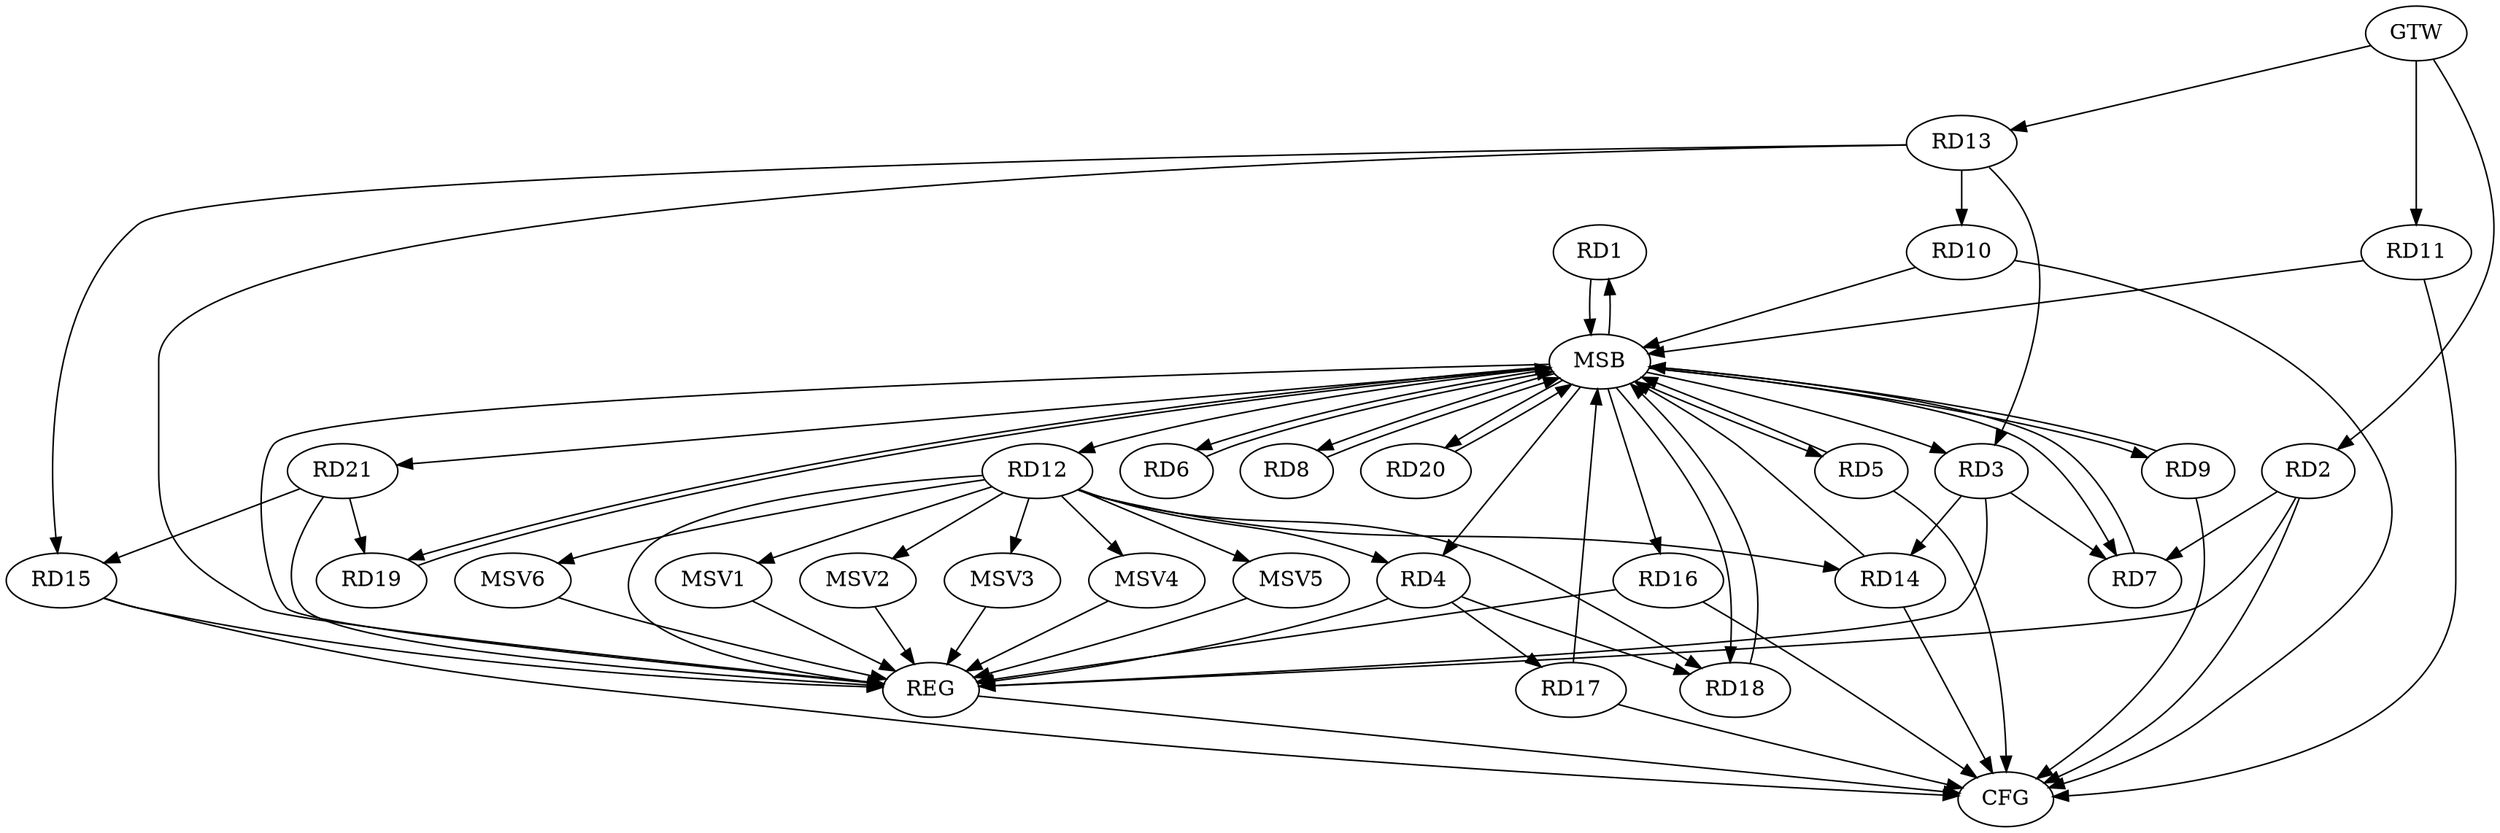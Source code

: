 strict digraph G {
  RD1 [ label="RD1" ];
  RD2 [ label="RD2" ];
  RD3 [ label="RD3" ];
  RD4 [ label="RD4" ];
  RD5 [ label="RD5" ];
  RD6 [ label="RD6" ];
  RD7 [ label="RD7" ];
  RD8 [ label="RD8" ];
  RD9 [ label="RD9" ];
  RD10 [ label="RD10" ];
  RD11 [ label="RD11" ];
  RD12 [ label="RD12" ];
  RD13 [ label="RD13" ];
  RD14 [ label="RD14" ];
  RD15 [ label="RD15" ];
  RD16 [ label="RD16" ];
  RD17 [ label="RD17" ];
  RD18 [ label="RD18" ];
  RD19 [ label="RD19" ];
  RD20 [ label="RD20" ];
  RD21 [ label="RD21" ];
  GTW [ label="GTW" ];
  REG [ label="REG" ];
  MSB [ label="MSB" ];
  CFG [ label="CFG" ];
  MSV1 [ label="MSV1" ];
  MSV2 [ label="MSV2" ];
  MSV3 [ label="MSV3" ];
  MSV4 [ label="MSV4" ];
  MSV5 [ label="MSV5" ];
  MSV6 [ label="MSV6" ];
  RD2 -> RD7;
  RD3 -> RD7;
  RD13 -> RD3;
  RD3 -> RD14;
  RD12 -> RD4;
  RD4 -> RD17;
  RD4 -> RD18;
  RD13 -> RD10;
  RD12 -> RD14;
  RD12 -> RD18;
  RD13 -> RD15;
  RD21 -> RD15;
  RD21 -> RD19;
  GTW -> RD2;
  GTW -> RD11;
  GTW -> RD13;
  RD2 -> REG;
  RD3 -> REG;
  RD4 -> REG;
  RD12 -> REG;
  RD13 -> REG;
  RD15 -> REG;
  RD16 -> REG;
  RD21 -> REG;
  RD1 -> MSB;
  MSB -> RD5;
  MSB -> RD21;
  MSB -> REG;
  RD5 -> MSB;
  MSB -> RD6;
  MSB -> RD8;
  MSB -> RD20;
  RD6 -> MSB;
  MSB -> RD1;
  RD7 -> MSB;
  RD8 -> MSB;
  RD9 -> MSB;
  MSB -> RD7;
  RD10 -> MSB;
  MSB -> RD3;
  MSB -> RD9;
  RD11 -> MSB;
  MSB -> RD12;
  MSB -> RD16;
  RD14 -> MSB;
  MSB -> RD4;
  RD17 -> MSB;
  MSB -> RD18;
  RD18 -> MSB;
  RD19 -> MSB;
  RD20 -> MSB;
  MSB -> RD19;
  RD16 -> CFG;
  RD11 -> CFG;
  RD9 -> CFG;
  RD10 -> CFG;
  RD14 -> CFG;
  RD2 -> CFG;
  RD17 -> CFG;
  RD5 -> CFG;
  RD15 -> CFG;
  REG -> CFG;
  RD12 -> MSV1;
  MSV1 -> REG;
  RD12 -> MSV2;
  RD12 -> MSV3;
  MSV2 -> REG;
  MSV3 -> REG;
  RD12 -> MSV4;
  MSV4 -> REG;
  RD12 -> MSV5;
  MSV5 -> REG;
  RD12 -> MSV6;
  MSV6 -> REG;
}

